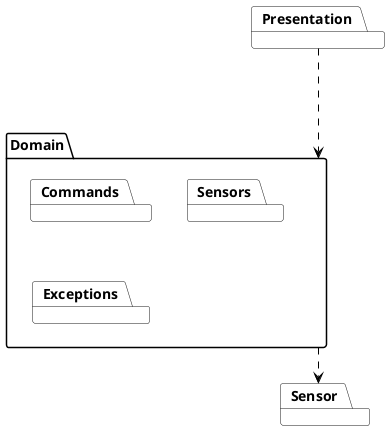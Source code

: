 @startuml
skinparam shadowing false
skinparam classFontName Lato
skinparam defaultFontName Source Code Pro
skinparam defaultFontSize 14
skinparam PackageBackgroundColor white
skinparam ArrowColor black
skinparam linetype ortho

package Presentation


package Domain {
  package Commands
  package Sensors
  package Exceptions
}

package Sensor

Presentation ...> Domain
Domain ...> Sensor
@enduml
